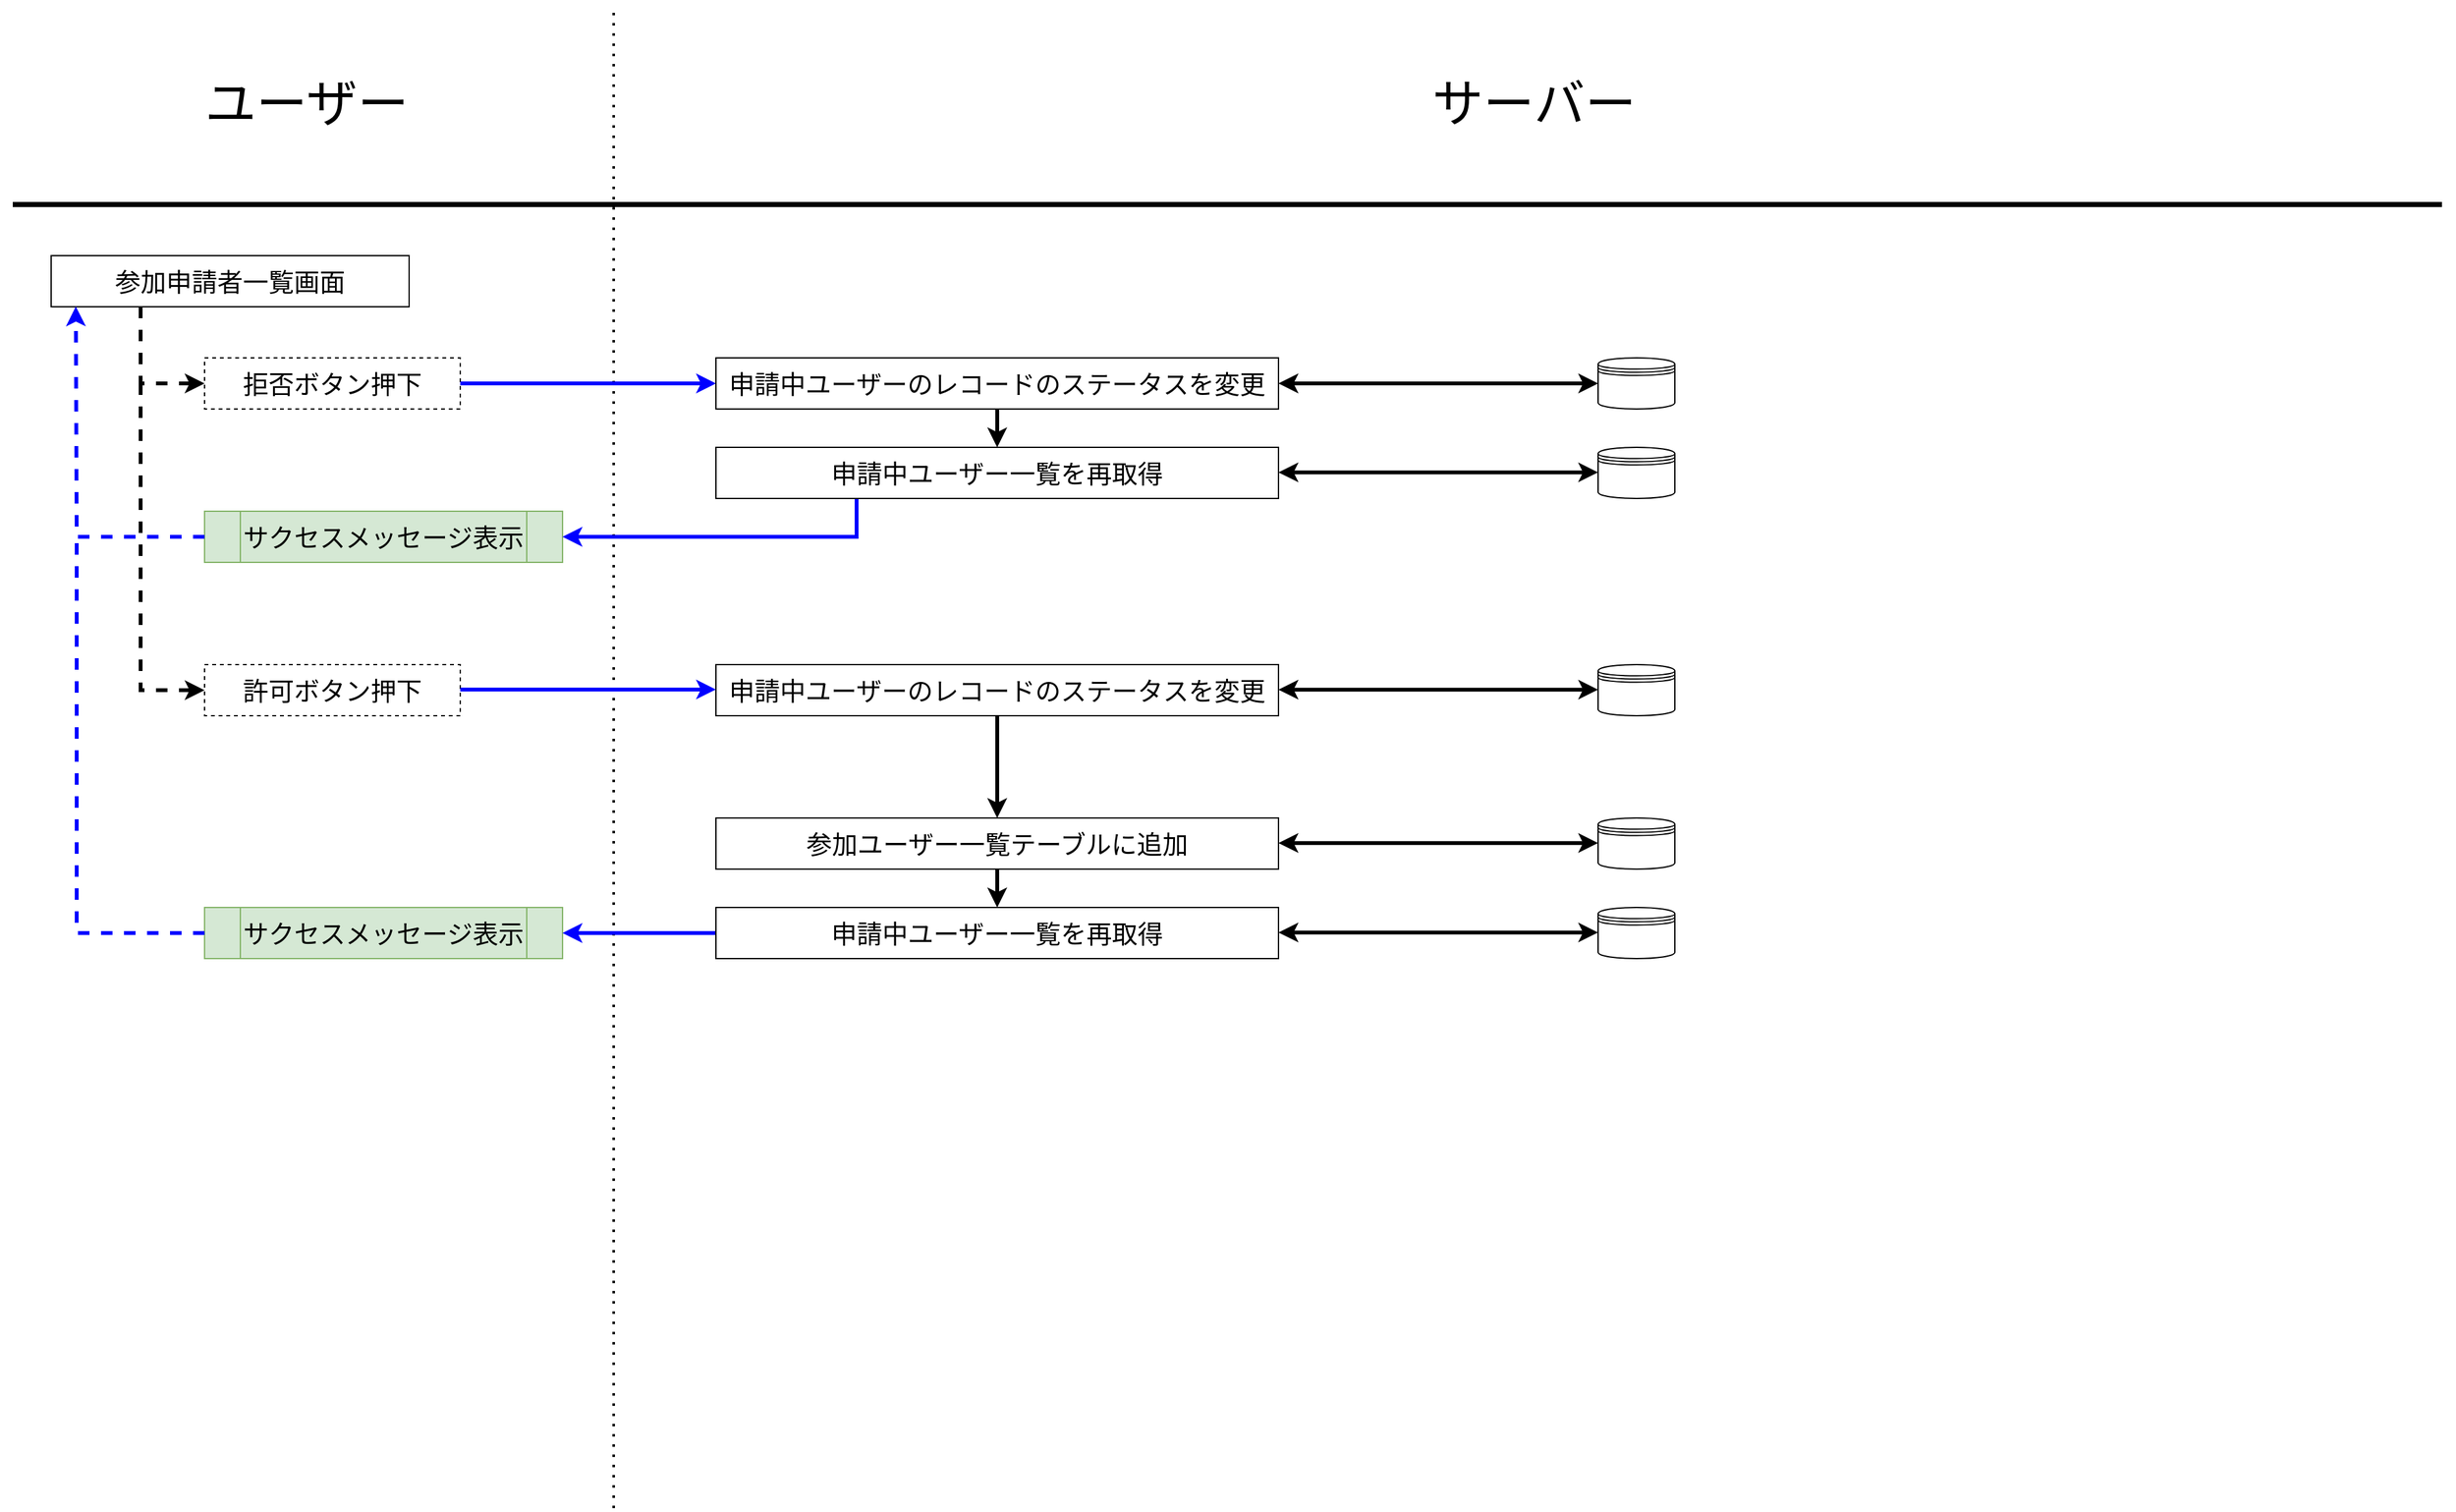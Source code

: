 <mxfile version="20.2.3" type="device"><diagram name="対戦申し込み許可" id="1UEimCJ06rVjTFFncBrc"><mxGraphModel dx="3253" dy="2140" grid="1" gridSize="10" guides="1" tooltips="1" connect="1" arrows="1" fold="1" page="1" pageScale="1" pageWidth="1920" pageHeight="1200" background="none" math="0" shadow="0"><root><mxCell id="irrqL4z2XPsDJClaLvtr-0"/><mxCell id="irrqL4z2XPsDJClaLvtr-1" parent="irrqL4z2XPsDJClaLvtr-0"/><mxCell id="irrqL4z2XPsDJClaLvtr-2" value="" style="endArrow=none;html=1;rounded=0;strokeWidth=4;" parent="irrqL4z2XPsDJClaLvtr-1" edge="1"><mxGeometry width="50" height="50" relative="1" as="geometry"><mxPoint x="10" y="160" as="sourcePoint"/><mxPoint x="1910" y="160" as="targetPoint"/></mxGeometry></mxCell><mxCell id="irrqL4z2XPsDJClaLvtr-3" value="" style="endArrow=none;dashed=1;html=1;dashPattern=1 3;strokeWidth=2;rounded=0;" parent="irrqL4z2XPsDJClaLvtr-1" edge="1"><mxGeometry width="50" height="50" relative="1" as="geometry"><mxPoint x="480" y="1180" as="sourcePoint"/><mxPoint x="480" y="10" as="targetPoint"/></mxGeometry></mxCell><mxCell id="irrqL4z2XPsDJClaLvtr-4" value="ユーザー" style="text;html=1;strokeColor=none;fillColor=none;align=center;verticalAlign=middle;whiteSpace=wrap;rounded=0;fontSize=40;" parent="irrqL4z2XPsDJClaLvtr-1" vertex="1"><mxGeometry width="480" height="160" as="geometry"/></mxCell><mxCell id="irrqL4z2XPsDJClaLvtr-5" value="サーバー" style="text;html=1;strokeColor=none;fillColor=none;align=center;verticalAlign=middle;whiteSpace=wrap;rounded=0;fontSize=40;" parent="irrqL4z2XPsDJClaLvtr-1" vertex="1"><mxGeometry x="480" width="1440" height="160" as="geometry"/></mxCell><mxCell id="W8ePU8CBi-IPr3ILHqIM-0" value="参加申請者一覧画面" style="rounded=0;whiteSpace=wrap;html=1;fontSize=20;" vertex="1" parent="irrqL4z2XPsDJClaLvtr-1"><mxGeometry x="40" y="200" width="280" height="40" as="geometry"/></mxCell><mxCell id="W8ePU8CBi-IPr3ILHqIM-2" value="拒否ボタン押下" style="rounded=0;whiteSpace=wrap;html=1;fontSize=20;dashed=1;" vertex="1" parent="irrqL4z2XPsDJClaLvtr-1"><mxGeometry x="160" y="280" width="200" height="40" as="geometry"/></mxCell><mxCell id="W8ePU8CBi-IPr3ILHqIM-3" value="" style="endArrow=classic;html=1;rounded=0;fontSize=20;strokeWidth=3;exitX=0.25;exitY=1;exitDx=0;exitDy=0;entryX=0;entryY=0.5;entryDx=0;entryDy=0;dashed=1;" edge="1" parent="irrqL4z2XPsDJClaLvtr-1" source="W8ePU8CBi-IPr3ILHqIM-0" target="W8ePU8CBi-IPr3ILHqIM-2"><mxGeometry width="50" height="50" relative="1" as="geometry"><mxPoint x="360" y="410" as="sourcePoint"/><mxPoint x="410" y="360" as="targetPoint"/><Array as="points"><mxPoint x="110" y="300"/></Array></mxGeometry></mxCell><mxCell id="W8ePU8CBi-IPr3ILHqIM-4" value="" style="endArrow=classic;html=1;rounded=0;fontSize=20;strokeWidth=3;exitX=1;exitY=0.5;exitDx=0;exitDy=0;strokeColor=#0000FF;" edge="1" parent="irrqL4z2XPsDJClaLvtr-1" source="W8ePU8CBi-IPr3ILHqIM-2"><mxGeometry width="50" height="50" relative="1" as="geometry"><mxPoint x="440" y="210" as="sourcePoint"/><mxPoint x="560" y="300" as="targetPoint"/></mxGeometry></mxCell><mxCell id="W8ePU8CBi-IPr3ILHqIM-5" value="申請中ユーザーのレコードのステータスを変更" style="rounded=0;whiteSpace=wrap;html=1;fontSize=20;" vertex="1" parent="irrqL4z2XPsDJClaLvtr-1"><mxGeometry x="560" y="280" width="440" height="40" as="geometry"/></mxCell><mxCell id="W8ePU8CBi-IPr3ILHqIM-7" value="サクセスメッセージ表示" style="shape=process;whiteSpace=wrap;html=1;backgroundOutline=1;fontSize=20;fillColor=#d5e8d4;strokeColor=#82b366;" vertex="1" parent="irrqL4z2XPsDJClaLvtr-1"><mxGeometry x="160" y="400" width="280" height="40" as="geometry"/></mxCell><mxCell id="W8ePU8CBi-IPr3ILHqIM-8" value="許可ボタン押下" style="rounded=0;whiteSpace=wrap;html=1;fontSize=20;dashed=1;" vertex="1" parent="irrqL4z2XPsDJClaLvtr-1"><mxGeometry x="160" y="520" width="200" height="40" as="geometry"/></mxCell><mxCell id="W8ePU8CBi-IPr3ILHqIM-9" value="" style="endArrow=classic;html=1;rounded=0;fontSize=20;strokeColor=#000000;strokeWidth=3;entryX=0;entryY=0.5;entryDx=0;entryDy=0;dashed=1;" edge="1" parent="irrqL4z2XPsDJClaLvtr-1" target="W8ePU8CBi-IPr3ILHqIM-8"><mxGeometry width="50" height="50" relative="1" as="geometry"><mxPoint x="110" y="300" as="sourcePoint"/><mxPoint x="530" y="370" as="targetPoint"/><Array as="points"><mxPoint x="110" y="540"/></Array></mxGeometry></mxCell><mxCell id="W8ePU8CBi-IPr3ILHqIM-10" value="申請中ユーザーのレコードのステータスを変更" style="rounded=0;whiteSpace=wrap;html=1;fontSize=20;" vertex="1" parent="irrqL4z2XPsDJClaLvtr-1"><mxGeometry x="560" y="520" width="440" height="40" as="geometry"/></mxCell><mxCell id="W8ePU8CBi-IPr3ILHqIM-11" value="参加ユーザー一覧テーブルに追加" style="rounded=0;whiteSpace=wrap;html=1;fontSize=20;" vertex="1" parent="irrqL4z2XPsDJClaLvtr-1"><mxGeometry x="560" y="640" width="440" height="40" as="geometry"/></mxCell><mxCell id="W8ePU8CBi-IPr3ILHqIM-12" value="" style="endArrow=classic;html=1;rounded=0;fontSize=20;strokeWidth=3;exitX=1;exitY=0.5;exitDx=0;exitDy=0;strokeColor=#0000FF;" edge="1" parent="irrqL4z2XPsDJClaLvtr-1"><mxGeometry width="50" height="50" relative="1" as="geometry"><mxPoint x="360" y="539.44" as="sourcePoint"/><mxPoint x="560.0" y="539.44" as="targetPoint"/></mxGeometry></mxCell><mxCell id="W8ePU8CBi-IPr3ILHqIM-13" value="" style="endArrow=classic;html=1;rounded=0;fontSize=20;strokeColor=#000000;strokeWidth=3;entryX=0.5;entryY=0;entryDx=0;entryDy=0;exitX=0.5;exitY=1;exitDx=0;exitDy=0;" edge="1" parent="irrqL4z2XPsDJClaLvtr-1" source="W8ePU8CBi-IPr3ILHqIM-10" target="W8ePU8CBi-IPr3ILHqIM-11"><mxGeometry width="50" height="50" relative="1" as="geometry"><mxPoint x="440" y="480" as="sourcePoint"/><mxPoint x="490" y="510" as="targetPoint"/></mxGeometry></mxCell><mxCell id="W8ePU8CBi-IPr3ILHqIM-14" value="" style="endArrow=classic;html=1;rounded=0;fontSize=20;strokeColor=#0000FF;strokeWidth=3;entryX=1;entryY=0.5;entryDx=0;entryDy=0;" edge="1" parent="irrqL4z2XPsDJClaLvtr-1" target="W8ePU8CBi-IPr3ILHqIM-7"><mxGeometry width="50" height="50" relative="1" as="geometry"><mxPoint x="670" y="390" as="sourcePoint"/><mxPoint x="540" y="510" as="targetPoint"/><Array as="points"><mxPoint x="670" y="420"/></Array></mxGeometry></mxCell><mxCell id="W8ePU8CBi-IPr3ILHqIM-15" value="" style="endArrow=classic;html=1;rounded=0;fontSize=20;strokeColor=#0000FF;strokeWidth=3;entryX=0.069;entryY=0.994;entryDx=0;entryDy=0;entryPerimeter=0;exitX=0;exitY=0.5;exitDx=0;exitDy=0;dashed=1;" edge="1" parent="irrqL4z2XPsDJClaLvtr-1" source="W8ePU8CBi-IPr3ILHqIM-7" target="W8ePU8CBi-IPr3ILHqIM-0"><mxGeometry width="50" height="50" relative="1" as="geometry"><mxPoint x="490" y="560" as="sourcePoint"/><mxPoint x="540" y="510" as="targetPoint"/><Array as="points"><mxPoint x="60" y="420"/></Array></mxGeometry></mxCell><mxCell id="W8ePU8CBi-IPr3ILHqIM-16" value="サクセスメッセージ表示" style="shape=process;whiteSpace=wrap;html=1;backgroundOutline=1;fontSize=20;fillColor=#d5e8d4;strokeColor=#82b366;" vertex="1" parent="irrqL4z2XPsDJClaLvtr-1"><mxGeometry x="160" y="710" width="280" height="40" as="geometry"/></mxCell><mxCell id="W8ePU8CBi-IPr3ILHqIM-17" value="" style="endArrow=none;html=1;rounded=0;fontSize=20;strokeColor=#0000FF;strokeWidth=3;exitX=0;exitY=0.5;exitDx=0;exitDy=0;dashed=1;" edge="1" parent="irrqL4z2XPsDJClaLvtr-1" source="W8ePU8CBi-IPr3ILHqIM-16"><mxGeometry width="50" height="50" relative="1" as="geometry"><mxPoint x="470" y="530" as="sourcePoint"/><mxPoint x="60" y="420" as="targetPoint"/><Array as="points"><mxPoint x="60" y="730"/></Array></mxGeometry></mxCell><mxCell id="W8ePU8CBi-IPr3ILHqIM-18" value="" style="endArrow=classic;html=1;rounded=0;fontSize=20;strokeColor=#0000FF;strokeWidth=3;exitX=0;exitY=0.5;exitDx=0;exitDy=0;entryX=1;entryY=0.5;entryDx=0;entryDy=0;" edge="1" parent="irrqL4z2XPsDJClaLvtr-1" source="W8ePU8CBi-IPr3ILHqIM-19" target="W8ePU8CBi-IPr3ILHqIM-16"><mxGeometry width="50" height="50" relative="1" as="geometry"><mxPoint x="590" y="560" as="sourcePoint"/><mxPoint x="640" y="510" as="targetPoint"/></mxGeometry></mxCell><mxCell id="W8ePU8CBi-IPr3ILHqIM-19" value="申請中ユーザー一覧を再取得" style="rounded=0;whiteSpace=wrap;html=1;fontSize=20;" vertex="1" parent="irrqL4z2XPsDJClaLvtr-1"><mxGeometry x="560" y="710" width="440" height="40" as="geometry"/></mxCell><mxCell id="W8ePU8CBi-IPr3ILHqIM-20" value="申請中ユーザー一覧を再取得" style="rounded=0;whiteSpace=wrap;html=1;fontSize=20;" vertex="1" parent="irrqL4z2XPsDJClaLvtr-1"><mxGeometry x="560" y="350" width="440" height="40" as="geometry"/></mxCell><mxCell id="W8ePU8CBi-IPr3ILHqIM-21" value="" style="endArrow=classic;html=1;rounded=0;fontSize=20;strokeColor=#000000;strokeWidth=3;exitX=0.5;exitY=1;exitDx=0;exitDy=0;entryX=0.5;entryY=0;entryDx=0;entryDy=0;" edge="1" parent="irrqL4z2XPsDJClaLvtr-1" source="W8ePU8CBi-IPr3ILHqIM-5" target="W8ePU8CBi-IPr3ILHqIM-20"><mxGeometry width="50" height="50" relative="1" as="geometry"><mxPoint x="800" y="530" as="sourcePoint"/><mxPoint x="850" y="480" as="targetPoint"/></mxGeometry></mxCell><mxCell id="W8ePU8CBi-IPr3ILHqIM-22" value="" style="endArrow=classic;html=1;rounded=0;fontSize=20;strokeColor=#000000;strokeWidth=3;exitX=0.5;exitY=1;exitDx=0;exitDy=0;entryX=0.5;entryY=0;entryDx=0;entryDy=0;" edge="1" parent="irrqL4z2XPsDJClaLvtr-1" source="W8ePU8CBi-IPr3ILHqIM-11" target="W8ePU8CBi-IPr3ILHqIM-19"><mxGeometry width="50" height="50" relative="1" as="geometry"><mxPoint x="800" y="530" as="sourcePoint"/><mxPoint x="850" y="480" as="targetPoint"/></mxGeometry></mxCell><mxCell id="W8ePU8CBi-IPr3ILHqIM-23" value="" style="shape=datastore;whiteSpace=wrap;html=1;fontSize=20;" vertex="1" parent="irrqL4z2XPsDJClaLvtr-1"><mxGeometry x="1250" y="280" width="60" height="40" as="geometry"/></mxCell><mxCell id="W8ePU8CBi-IPr3ILHqIM-24" value="" style="shape=datastore;whiteSpace=wrap;html=1;fontSize=20;" vertex="1" parent="irrqL4z2XPsDJClaLvtr-1"><mxGeometry x="1250" y="350" width="60" height="40" as="geometry"/></mxCell><mxCell id="W8ePU8CBi-IPr3ILHqIM-25" value="" style="shape=datastore;whiteSpace=wrap;html=1;fontSize=20;" vertex="1" parent="irrqL4z2XPsDJClaLvtr-1"><mxGeometry x="1250" y="520" width="60" height="40" as="geometry"/></mxCell><mxCell id="W8ePU8CBi-IPr3ILHqIM-26" value="" style="shape=datastore;whiteSpace=wrap;html=1;fontSize=20;" vertex="1" parent="irrqL4z2XPsDJClaLvtr-1"><mxGeometry x="1250" y="640" width="60" height="40" as="geometry"/></mxCell><mxCell id="W8ePU8CBi-IPr3ILHqIM-27" value="" style="shape=datastore;whiteSpace=wrap;html=1;fontSize=20;" vertex="1" parent="irrqL4z2XPsDJClaLvtr-1"><mxGeometry x="1250" y="710" width="60" height="40" as="geometry"/></mxCell><mxCell id="W8ePU8CBi-IPr3ILHqIM-28" value="" style="endArrow=classic;startArrow=classic;html=1;rounded=0;fontSize=20;strokeColor=#000000;strokeWidth=3;entryX=0;entryY=0.5;entryDx=0;entryDy=0;exitX=1;exitY=0.5;exitDx=0;exitDy=0;" edge="1" parent="irrqL4z2XPsDJClaLvtr-1" source="W8ePU8CBi-IPr3ILHqIM-5" target="W8ePU8CBi-IPr3ILHqIM-23"><mxGeometry width="50" height="50" relative="1" as="geometry"><mxPoint x="940" y="390" as="sourcePoint"/><mxPoint x="990" y="340" as="targetPoint"/></mxGeometry></mxCell><mxCell id="W8ePU8CBi-IPr3ILHqIM-29" value="" style="endArrow=classic;startArrow=classic;html=1;rounded=0;fontSize=20;strokeColor=#000000;strokeWidth=3;entryX=0;entryY=0.5;entryDx=0;entryDy=0;exitX=1;exitY=0.5;exitDx=0;exitDy=0;" edge="1" parent="irrqL4z2XPsDJClaLvtr-1"><mxGeometry width="50" height="50" relative="1" as="geometry"><mxPoint x="1000" y="369.58" as="sourcePoint"/><mxPoint x="1250" y="369.58" as="targetPoint"/></mxGeometry></mxCell><mxCell id="W8ePU8CBi-IPr3ILHqIM-30" value="" style="endArrow=classic;startArrow=classic;html=1;rounded=0;fontSize=20;strokeColor=#000000;strokeWidth=3;entryX=0;entryY=0.5;entryDx=0;entryDy=0;exitX=1;exitY=0.5;exitDx=0;exitDy=0;" edge="1" parent="irrqL4z2XPsDJClaLvtr-1"><mxGeometry width="50" height="50" relative="1" as="geometry"><mxPoint x="1000" y="539.58" as="sourcePoint"/><mxPoint x="1250" y="539.58" as="targetPoint"/></mxGeometry></mxCell><mxCell id="W8ePU8CBi-IPr3ILHqIM-31" value="" style="endArrow=classic;startArrow=classic;html=1;rounded=0;fontSize=20;strokeColor=#000000;strokeWidth=3;entryX=0;entryY=0.5;entryDx=0;entryDy=0;exitX=1;exitY=0.5;exitDx=0;exitDy=0;" edge="1" parent="irrqL4z2XPsDJClaLvtr-1"><mxGeometry width="50" height="50" relative="1" as="geometry"><mxPoint x="1000" y="659.58" as="sourcePoint"/><mxPoint x="1250" y="659.58" as="targetPoint"/></mxGeometry></mxCell><mxCell id="W8ePU8CBi-IPr3ILHqIM-32" value="" style="endArrow=classic;startArrow=classic;html=1;rounded=0;fontSize=20;strokeColor=#000000;strokeWidth=3;entryX=0;entryY=0.5;entryDx=0;entryDy=0;exitX=1;exitY=0.5;exitDx=0;exitDy=0;" edge="1" parent="irrqL4z2XPsDJClaLvtr-1"><mxGeometry width="50" height="50" relative="1" as="geometry"><mxPoint x="1000" y="729.58" as="sourcePoint"/><mxPoint x="1250" y="729.58" as="targetPoint"/></mxGeometry></mxCell></root></mxGraphModel></diagram></mxfile>
